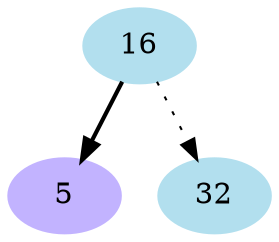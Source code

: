 digraph unix {
  node [color=lightblue2, style=filled];

  5 [style=filled,color=".7 .3 1.0"];
  16 -> 5 [style=bold];

  16 [style=filled,color=lightblue2];
  16 -> 32 [style=dotted];

  32 [style=filled,color=lightblue2];
}
